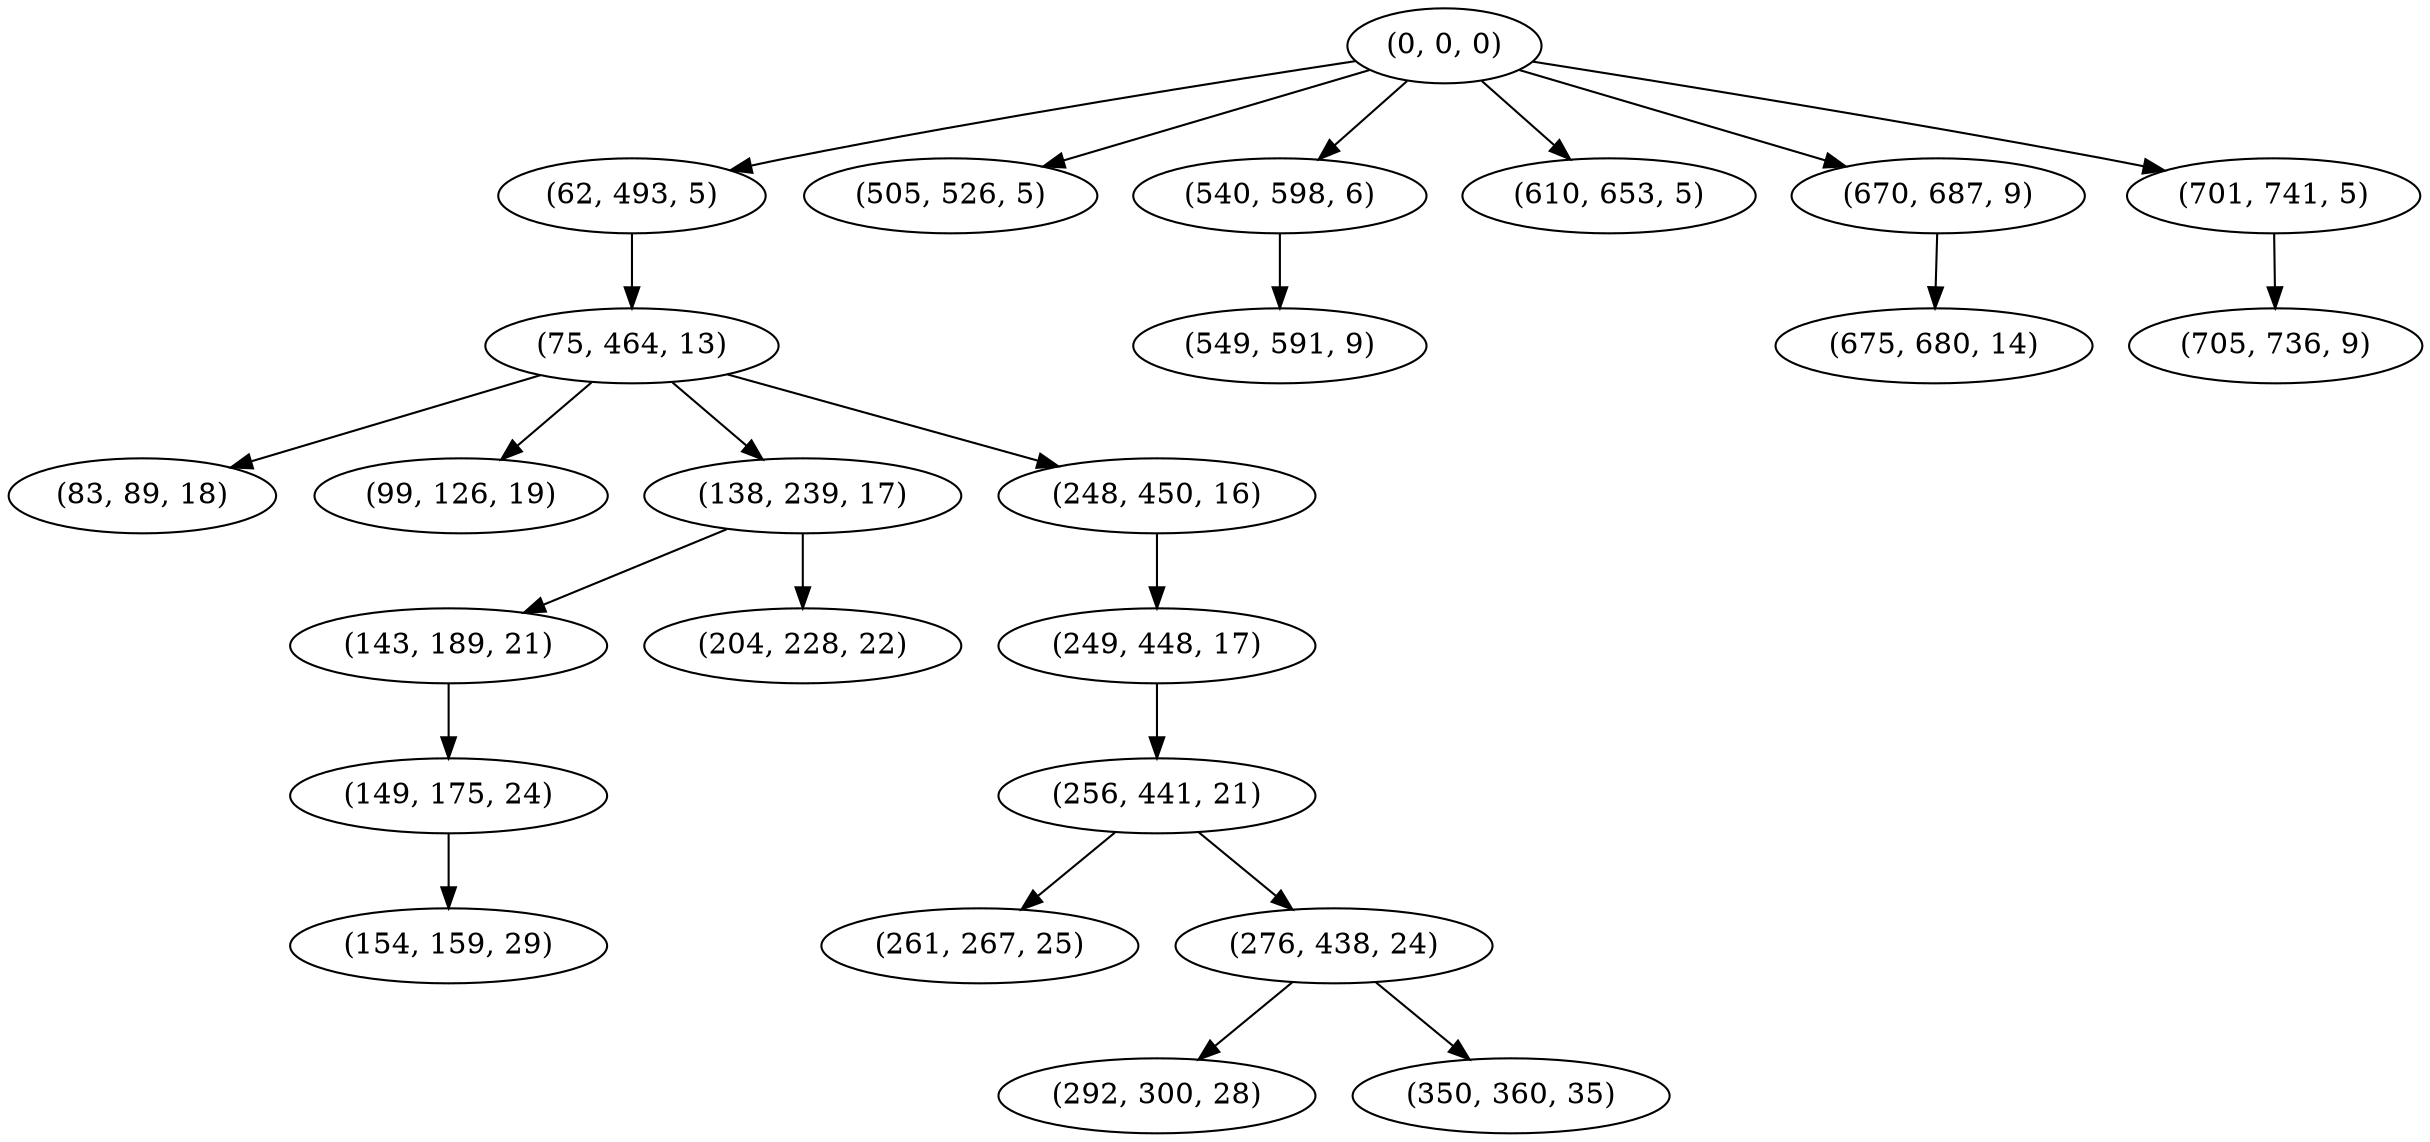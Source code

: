digraph tree {
    "(0, 0, 0)";
    "(62, 493, 5)";
    "(75, 464, 13)";
    "(83, 89, 18)";
    "(99, 126, 19)";
    "(138, 239, 17)";
    "(143, 189, 21)";
    "(149, 175, 24)";
    "(154, 159, 29)";
    "(204, 228, 22)";
    "(248, 450, 16)";
    "(249, 448, 17)";
    "(256, 441, 21)";
    "(261, 267, 25)";
    "(276, 438, 24)";
    "(292, 300, 28)";
    "(350, 360, 35)";
    "(505, 526, 5)";
    "(540, 598, 6)";
    "(549, 591, 9)";
    "(610, 653, 5)";
    "(670, 687, 9)";
    "(675, 680, 14)";
    "(701, 741, 5)";
    "(705, 736, 9)";
    "(0, 0, 0)" -> "(62, 493, 5)";
    "(0, 0, 0)" -> "(505, 526, 5)";
    "(0, 0, 0)" -> "(540, 598, 6)";
    "(0, 0, 0)" -> "(610, 653, 5)";
    "(0, 0, 0)" -> "(670, 687, 9)";
    "(0, 0, 0)" -> "(701, 741, 5)";
    "(62, 493, 5)" -> "(75, 464, 13)";
    "(75, 464, 13)" -> "(83, 89, 18)";
    "(75, 464, 13)" -> "(99, 126, 19)";
    "(75, 464, 13)" -> "(138, 239, 17)";
    "(75, 464, 13)" -> "(248, 450, 16)";
    "(138, 239, 17)" -> "(143, 189, 21)";
    "(138, 239, 17)" -> "(204, 228, 22)";
    "(143, 189, 21)" -> "(149, 175, 24)";
    "(149, 175, 24)" -> "(154, 159, 29)";
    "(248, 450, 16)" -> "(249, 448, 17)";
    "(249, 448, 17)" -> "(256, 441, 21)";
    "(256, 441, 21)" -> "(261, 267, 25)";
    "(256, 441, 21)" -> "(276, 438, 24)";
    "(276, 438, 24)" -> "(292, 300, 28)";
    "(276, 438, 24)" -> "(350, 360, 35)";
    "(540, 598, 6)" -> "(549, 591, 9)";
    "(670, 687, 9)" -> "(675, 680, 14)";
    "(701, 741, 5)" -> "(705, 736, 9)";
}
